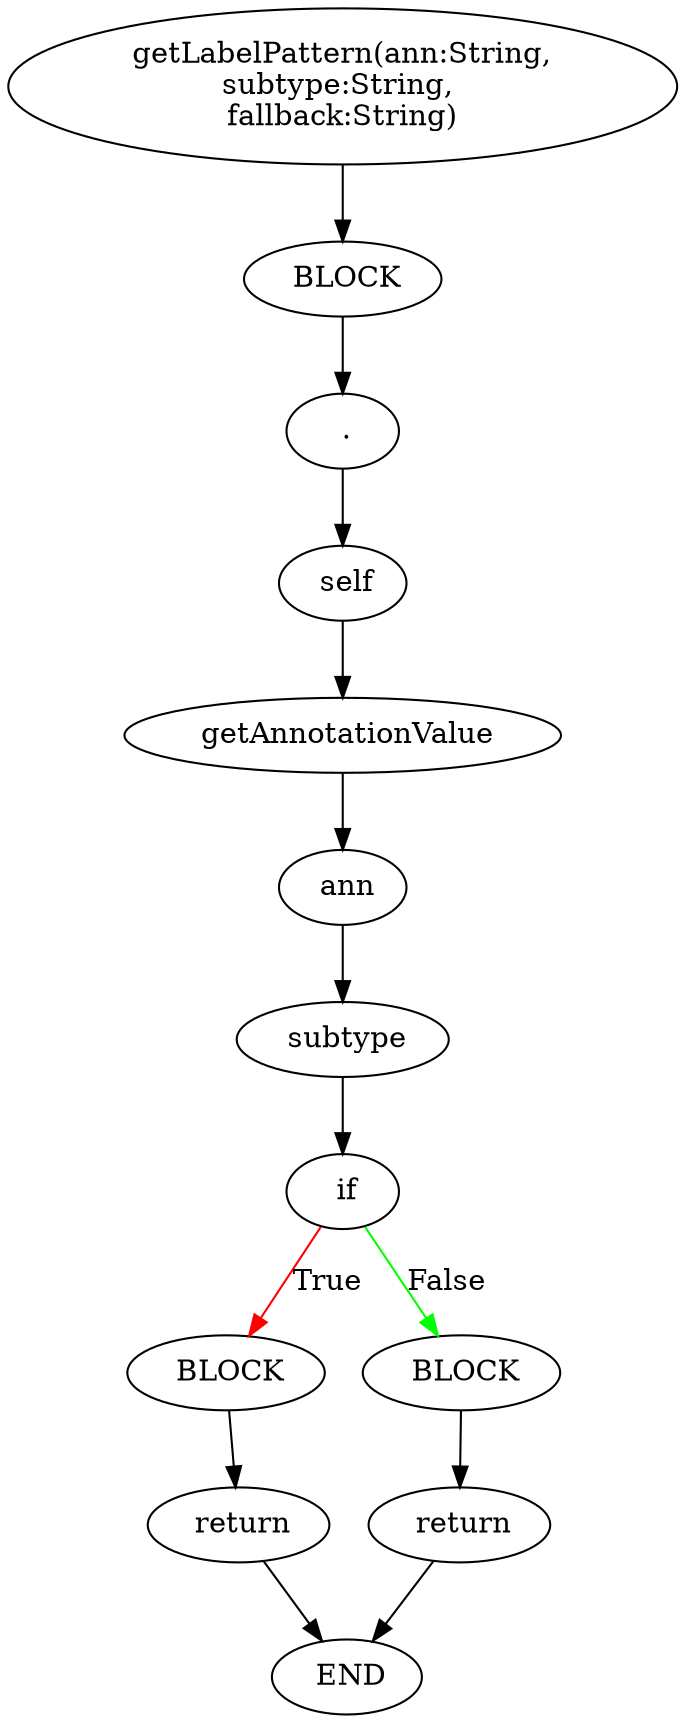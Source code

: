 digraph testGraph {
1520[label=" getLabelPattern(ann:String, 
subtype:String, 
fallback:String)"]
1522[label="BLOCK"]
1520 -> 1522[color=black]
1522[label=" BLOCK"]
1526[label="."]
1522 -> 1526[color=black]
1526[label=" ."]
1527[label="self"]
1526 -> 1527[color=black]
1527[label=" self"]
1528[label="getAnnotationValue"]
1527 -> 1528[color=black]
1528[label=" getAnnotationValue"]
1530[label="ann"]
1528 -> 1530[color=black]
1530[label=" ann"]
1531[label="subtype"]
1530 -> 1531[color=black]
1531[label=" subtype"]
1532[label="if"]
1531 -> 1532[color=black]
1532[label=" if"]
1533[label="BLOCK"]
1532 -> 1533[label="True",color=red]
1534[label="BLOCK"]
1532 -> 1534[label="False",color=green]
1533[label=" BLOCK"]
1535[label="return"]
1533 -> 1535[color=black]
1534[label=" BLOCK"]
1537[label="return"]
1534 -> 1537[color=black]
1535[label=" return"]
1521[label="END"]
1535 -> 1521[color=black]
1537[label=" return"]
1521[label="END"]
1537 -> 1521[color=black]
1521[label=" END"]
}
